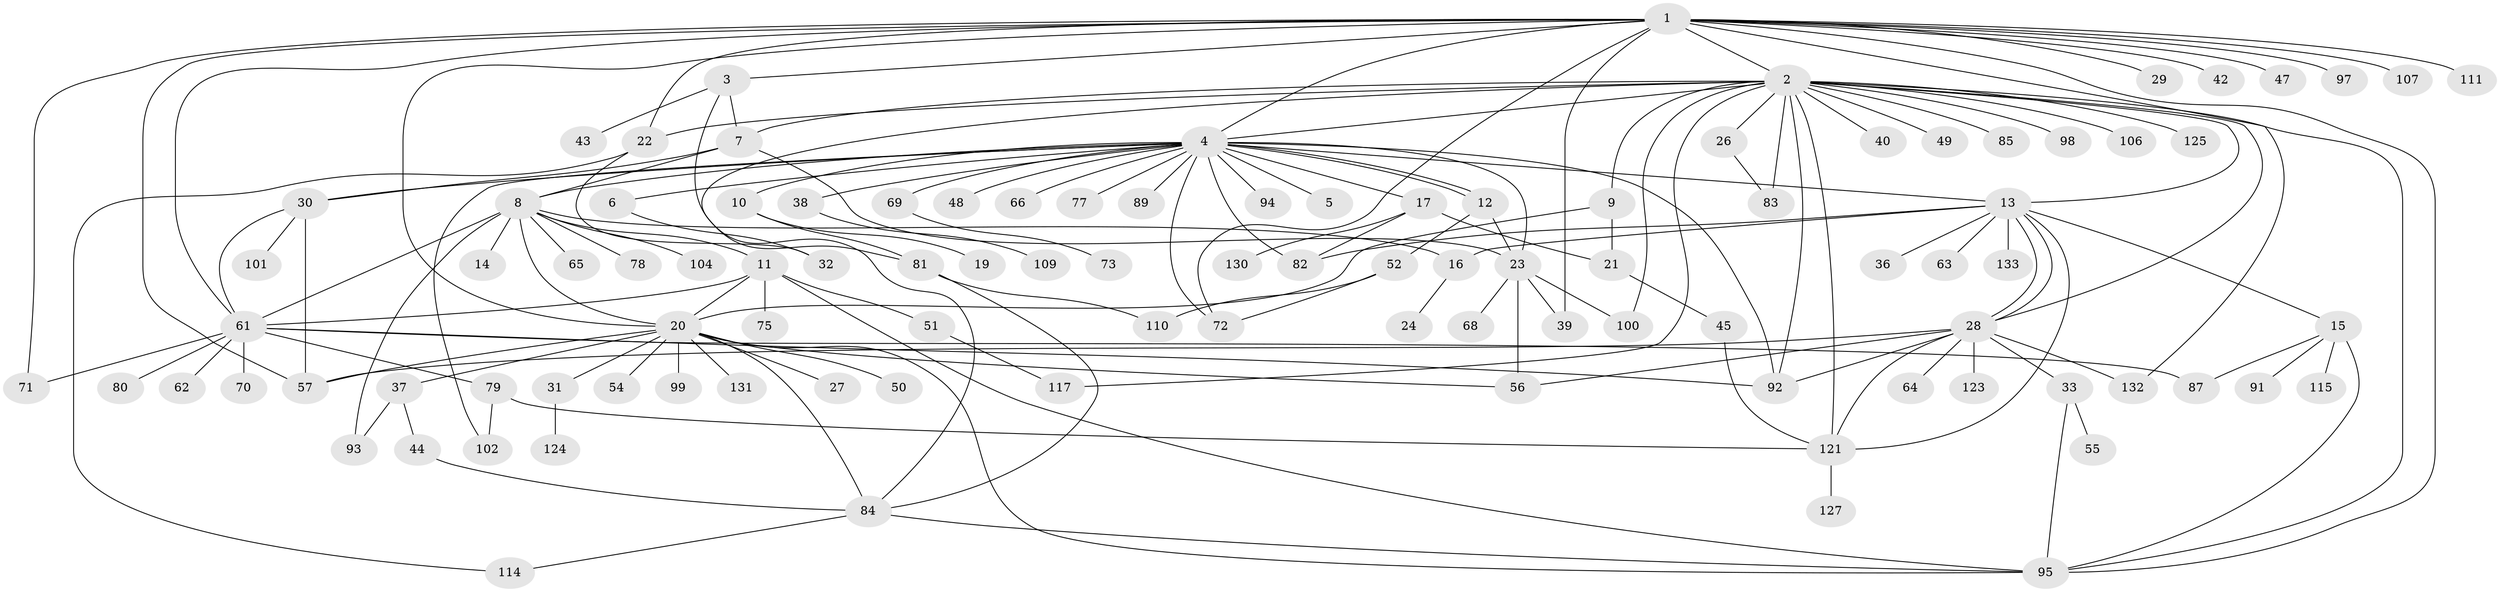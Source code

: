 // original degree distribution, {14: 0.007407407407407408, 23: 0.014814814814814815, 5: 0.037037037037037035, 1: 0.45185185185185184, 2: 0.21481481481481482, 13: 0.007407407407407408, 4: 0.08888888888888889, 3: 0.1111111111111111, 7: 0.014814814814814815, 12: 0.022222222222222223, 8: 0.007407407407407408, 6: 0.014814814814814815, 10: 0.007407407407407408}
// Generated by graph-tools (version 1.1) at 2025/41/03/06/25 10:41:46]
// undirected, 103 vertices, 159 edges
graph export_dot {
graph [start="1"]
  node [color=gray90,style=filled];
  1 [super="+18"];
  2 [super="+120"];
  3 [super="+135"];
  4 [super="+113"];
  5;
  6;
  7;
  8 [super="+90"];
  9 [super="+25"];
  10;
  11 [super="+129"];
  12;
  13 [super="+128"];
  14 [super="+105"];
  15;
  16 [super="+76"];
  17 [super="+103"];
  19 [super="+34"];
  20 [super="+35"];
  21;
  22 [super="+119"];
  23 [super="+108"];
  24;
  26;
  27;
  28 [super="+41"];
  29;
  30 [super="+46"];
  31;
  32;
  33 [super="+58"];
  36 [super="+60"];
  37;
  38;
  39;
  40;
  42;
  43;
  44 [super="+96"];
  45;
  47;
  48;
  49;
  50;
  51;
  52 [super="+53"];
  54;
  55;
  56 [super="+59"];
  57 [super="+74"];
  61 [super="+67"];
  62;
  63;
  64;
  65;
  66;
  68;
  69;
  70;
  71;
  72;
  73;
  75;
  77;
  78;
  79;
  80;
  81 [super="+122"];
  82 [super="+88"];
  83 [super="+116"];
  84 [super="+86"];
  85;
  87;
  89;
  91;
  92 [super="+126"];
  93;
  94;
  95 [super="+112"];
  97;
  98;
  99;
  100;
  101;
  102;
  104;
  106;
  107;
  109;
  110 [super="+118"];
  111;
  114;
  115;
  117;
  121 [super="+134"];
  123;
  124;
  125;
  127;
  130;
  131;
  132;
  133;
  1 -- 2 [weight=2];
  1 -- 3;
  1 -- 20 [weight=2];
  1 -- 29;
  1 -- 42;
  1 -- 47;
  1 -- 71;
  1 -- 72;
  1 -- 95;
  1 -- 97;
  1 -- 107;
  1 -- 111;
  1 -- 132;
  1 -- 4;
  1 -- 39;
  1 -- 22;
  1 -- 61;
  1 -- 57;
  2 -- 4;
  2 -- 7;
  2 -- 9;
  2 -- 13;
  2 -- 22;
  2 -- 26;
  2 -- 28;
  2 -- 40;
  2 -- 49;
  2 -- 83;
  2 -- 84;
  2 -- 85;
  2 -- 92;
  2 -- 95;
  2 -- 98;
  2 -- 100;
  2 -- 106;
  2 -- 117;
  2 -- 121;
  2 -- 125;
  3 -- 7;
  3 -- 43;
  3 -- 81;
  4 -- 5;
  4 -- 6;
  4 -- 8;
  4 -- 10;
  4 -- 12;
  4 -- 12;
  4 -- 17 [weight=2];
  4 -- 38;
  4 -- 48;
  4 -- 66;
  4 -- 69;
  4 -- 72;
  4 -- 77;
  4 -- 82;
  4 -- 89;
  4 -- 94;
  4 -- 102;
  4 -- 30;
  4 -- 13;
  4 -- 23;
  4 -- 92;
  6 -- 32;
  7 -- 8;
  7 -- 23;
  7 -- 30;
  8 -- 11;
  8 -- 14;
  8 -- 20 [weight=2];
  8 -- 61;
  8 -- 65;
  8 -- 78;
  8 -- 93;
  8 -- 104;
  8 -- 16;
  9 -- 20;
  9 -- 21;
  10 -- 19;
  10 -- 81;
  11 -- 20;
  11 -- 51;
  11 -- 61;
  11 -- 75;
  11 -- 95;
  12 -- 52;
  12 -- 23;
  13 -- 15;
  13 -- 16;
  13 -- 28;
  13 -- 28;
  13 -- 36;
  13 -- 63;
  13 -- 82;
  13 -- 133;
  13 -- 121;
  15 -- 87;
  15 -- 91;
  15 -- 95;
  15 -- 115;
  16 -- 24;
  17 -- 21;
  17 -- 82;
  17 -- 130;
  20 -- 27;
  20 -- 31;
  20 -- 50;
  20 -- 99;
  20 -- 131;
  20 -- 37;
  20 -- 84;
  20 -- 54;
  20 -- 57;
  20 -- 95;
  20 -- 56;
  21 -- 45;
  22 -- 32;
  22 -- 114;
  23 -- 56;
  23 -- 68;
  23 -- 100;
  23 -- 39;
  26 -- 83;
  28 -- 33;
  28 -- 57;
  28 -- 64;
  28 -- 123;
  28 -- 132;
  28 -- 121;
  28 -- 92;
  28 -- 56;
  30 -- 57;
  30 -- 61;
  30 -- 101;
  31 -- 124;
  33 -- 55;
  33 -- 95;
  37 -- 44;
  37 -- 93;
  38 -- 109;
  44 -- 84;
  45 -- 121;
  51 -- 117;
  52 -- 72;
  52 -- 110;
  61 -- 62;
  61 -- 70;
  61 -- 71;
  61 -- 79;
  61 -- 87;
  61 -- 80;
  61 -- 92;
  69 -- 73;
  79 -- 102;
  79 -- 121;
  81 -- 84;
  81 -- 110;
  84 -- 114;
  84 -- 95;
  121 -- 127;
}
